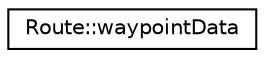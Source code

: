 digraph "Graphical Class Hierarchy"
{
  edge [fontname="Helvetica",fontsize="10",labelfontname="Helvetica",labelfontsize="10"];
  node [fontname="Helvetica",fontsize="10",shape=record];
  rankdir="LR";
  Node1 [label="Route::waypointData",height=0.2,width=0.4,color="black", fillcolor="white", style="filled",URL="$struct_route_1_1waypoint_data.html"];
}
